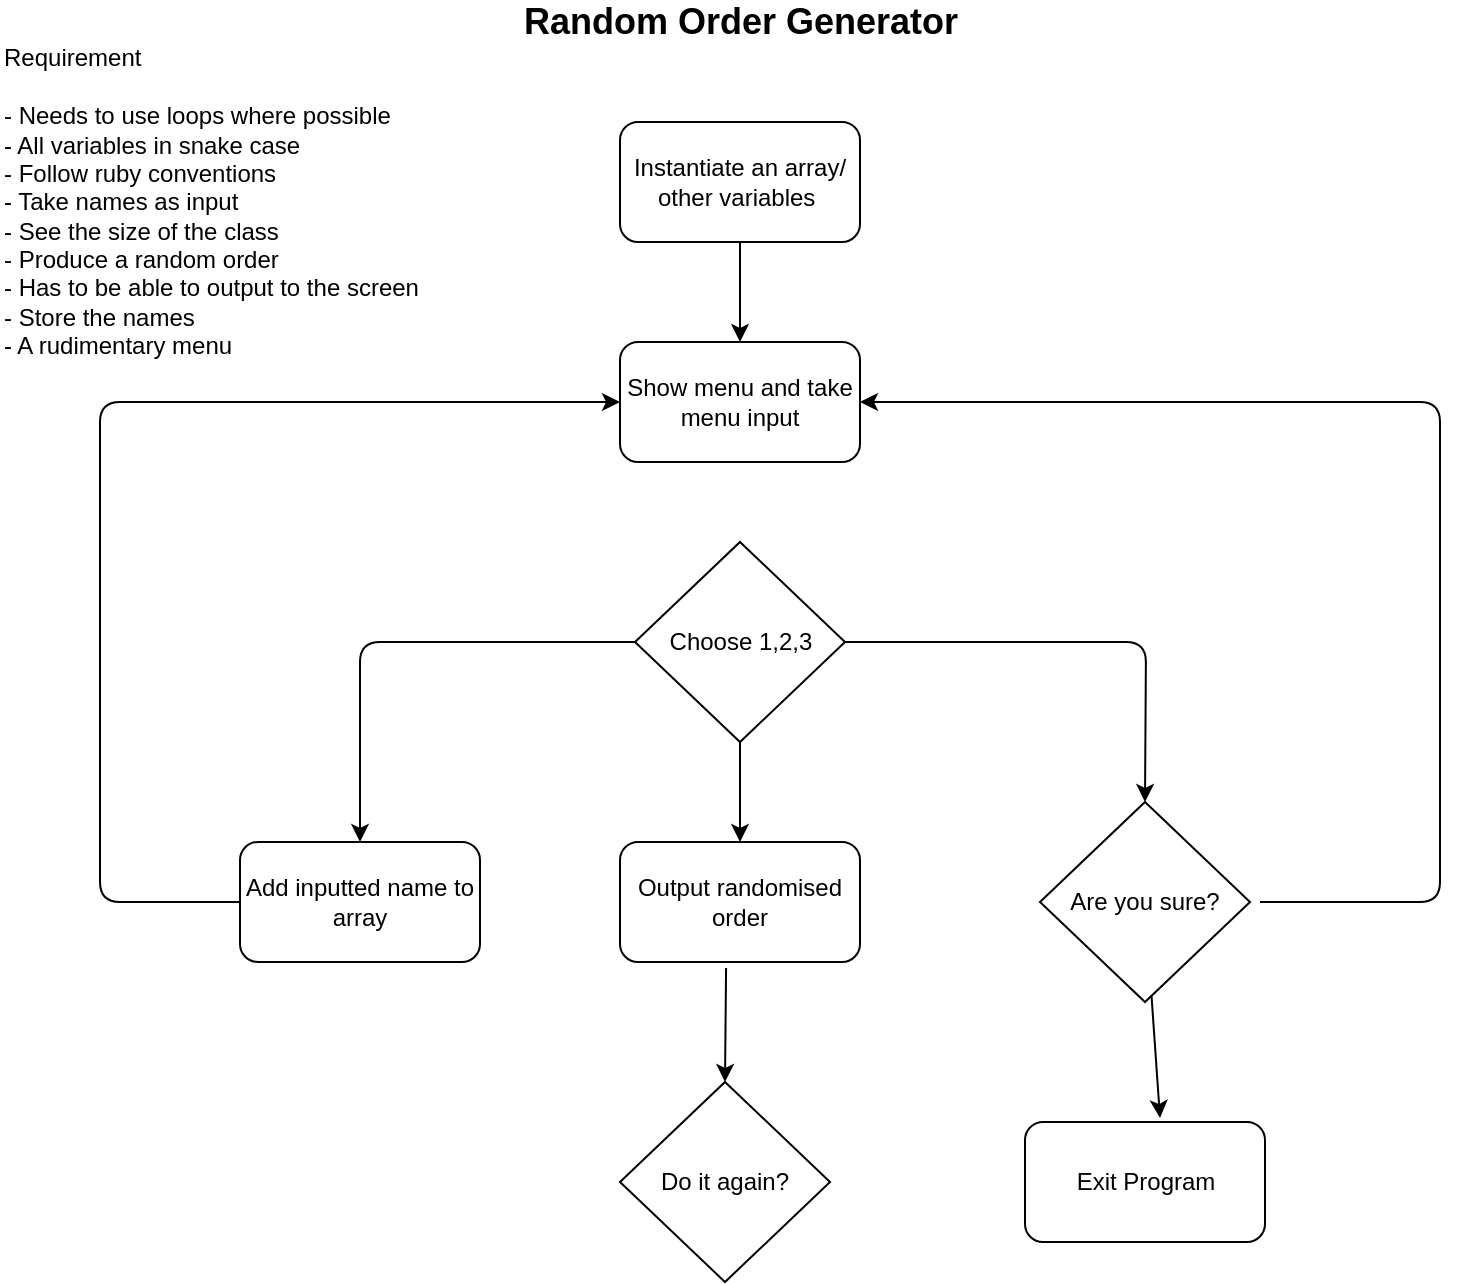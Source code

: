 <mxfile version="13.9.6" type="device"><diagram id="krnCTqMI_4WhJsn2ML-O" name="Page-1"><mxGraphModel dx="846" dy="446" grid="1" gridSize="10" guides="1" tooltips="1" connect="1" arrows="1" fold="1" page="1" pageScale="1" pageWidth="827" pageHeight="1169" math="0" shadow="0"><root><mxCell id="0"/><mxCell id="1" parent="0"/><mxCell id="qeJb2omT1EKF17pj5UN--1" value="&lt;b&gt;&lt;font style=&quot;font-size: 18px&quot;&gt;Random Order Generator&lt;/font&gt;&lt;/b&gt;" style="text;html=1;resizable=0;autosize=1;align=center;verticalAlign=middle;points=[];fillColor=none;strokeColor=none;rounded=0;" vertex="1" parent="1"><mxGeometry x="295" y="40" width="230" height="20" as="geometry"/></mxCell><mxCell id="qeJb2omT1EKF17pj5UN--5" value="Requirement&lt;br&gt;&lt;br&gt;- Needs to use loops where possible&lt;br&gt;- All variables in snake case&lt;br&gt;- Follow ruby conventions&lt;br&gt;- Take names as input&lt;br&gt;- See the size of the class&lt;br&gt;- Produce a random order&lt;br&gt;- Has to be able to output to the screen&lt;br&gt;- Store the names&lt;br&gt;- A rudimentary menu&amp;nbsp;" style="text;html=1;resizable=0;autosize=1;align=left;verticalAlign=middle;points=[];fillColor=none;strokeColor=none;rounded=0;" vertex="1" parent="1"><mxGeometry x="40" y="60" width="220" height="160" as="geometry"/></mxCell><mxCell id="qeJb2omT1EKF17pj5UN--6" value="Instantiate an array/ other variables&amp;nbsp;" style="rounded=1;whiteSpace=wrap;html=1;" vertex="1" parent="1"><mxGeometry x="350" y="100" width="120" height="60" as="geometry"/></mxCell><mxCell id="qeJb2omT1EKF17pj5UN--7" value="Show menu and take menu input" style="rounded=1;whiteSpace=wrap;html=1;" vertex="1" parent="1"><mxGeometry x="350" y="210" width="120" height="60" as="geometry"/></mxCell><mxCell id="qeJb2omT1EKF17pj5UN--8" value="Choose 1,2,3" style="rhombus;whiteSpace=wrap;html=1;" vertex="1" parent="1"><mxGeometry x="357.5" y="310" width="105" height="100" as="geometry"/></mxCell><mxCell id="qeJb2omT1EKF17pj5UN--9" value="Add inputted name to array" style="rounded=1;whiteSpace=wrap;html=1;" vertex="1" parent="1"><mxGeometry x="160" y="460" width="120" height="60" as="geometry"/></mxCell><mxCell id="qeJb2omT1EKF17pj5UN--10" value="Output randomised order" style="rounded=1;whiteSpace=wrap;html=1;" vertex="1" parent="1"><mxGeometry x="350" y="460" width="120" height="60" as="geometry"/></mxCell><mxCell id="qeJb2omT1EKF17pj5UN--12" value="Are you sure?" style="rhombus;whiteSpace=wrap;html=1;" vertex="1" parent="1"><mxGeometry x="560" y="440" width="105" height="100" as="geometry"/></mxCell><mxCell id="qeJb2omT1EKF17pj5UN--13" value="Exit Program" style="rounded=1;whiteSpace=wrap;html=1;" vertex="1" parent="1"><mxGeometry x="552.5" y="600" width="120" height="60" as="geometry"/></mxCell><mxCell id="qeJb2omT1EKF17pj5UN--16" value="Do it again?" style="rhombus;whiteSpace=wrap;html=1;" vertex="1" parent="1"><mxGeometry x="350" y="580" width="105" height="100" as="geometry"/></mxCell><mxCell id="qeJb2omT1EKF17pj5UN--18" value="" style="endArrow=classic;html=1;entryX=0.5;entryY=0;entryDx=0;entryDy=0;exitX=0.5;exitY=1;exitDx=0;exitDy=0;" edge="1" parent="1" source="qeJb2omT1EKF17pj5UN--6" target="qeJb2omT1EKF17pj5UN--7"><mxGeometry width="50" height="50" relative="1" as="geometry"><mxPoint x="380" y="210" as="sourcePoint"/><mxPoint x="430" y="160" as="targetPoint"/></mxGeometry></mxCell><mxCell id="qeJb2omT1EKF17pj5UN--19" value="" style="endArrow=classic;html=1;entryX=1;entryY=0.5;entryDx=0;entryDy=0;" edge="1" parent="1" target="qeJb2omT1EKF17pj5UN--7"><mxGeometry width="50" height="50" relative="1" as="geometry"><mxPoint x="670" y="490" as="sourcePoint"/><mxPoint x="420" y="220" as="targetPoint"/><Array as="points"><mxPoint x="760" y="490"/><mxPoint x="760" y="240"/></Array></mxGeometry></mxCell><mxCell id="qeJb2omT1EKF17pj5UN--20" value="" style="endArrow=classic;html=1;entryX=0;entryY=0.5;entryDx=0;entryDy=0;exitX=0;exitY=0.5;exitDx=0;exitDy=0;" edge="1" parent="1" source="qeJb2omT1EKF17pj5UN--9" target="qeJb2omT1EKF17pj5UN--7"><mxGeometry width="50" height="50" relative="1" as="geometry"><mxPoint x="90" y="490" as="sourcePoint"/><mxPoint x="320" y="220" as="targetPoint"/><Array as="points"><mxPoint x="90" y="490"/><mxPoint x="90" y="240"/></Array></mxGeometry></mxCell><mxCell id="qeJb2omT1EKF17pj5UN--21" value="" style="endArrow=classic;html=1;entryX=0.5;entryY=0;entryDx=0;entryDy=0;exitX=0;exitY=0.5;exitDx=0;exitDy=0;" edge="1" parent="1" source="qeJb2omT1EKF17pj5UN--8" target="qeJb2omT1EKF17pj5UN--9"><mxGeometry width="50" height="50" relative="1" as="geometry"><mxPoint x="220" y="360" as="sourcePoint"/><mxPoint x="420" y="370" as="targetPoint"/><Array as="points"><mxPoint x="220" y="360"/></Array></mxGeometry></mxCell><mxCell id="qeJb2omT1EKF17pj5UN--22" value="" style="endArrow=classic;html=1;entryX=0.5;entryY=0;entryDx=0;entryDy=0;exitX=0.5;exitY=1;exitDx=0;exitDy=0;" edge="1" parent="1" source="qeJb2omT1EKF17pj5UN--8" target="qeJb2omT1EKF17pj5UN--10"><mxGeometry width="50" height="50" relative="1" as="geometry"><mxPoint x="380" y="460" as="sourcePoint"/><mxPoint x="430" y="410" as="targetPoint"/></mxGeometry></mxCell><mxCell id="qeJb2omT1EKF17pj5UN--23" value="" style="endArrow=classic;html=1;entryX=0.5;entryY=0;entryDx=0;entryDy=0;exitX=1;exitY=0.5;exitDx=0;exitDy=0;" edge="1" parent="1" source="qeJb2omT1EKF17pj5UN--8" target="qeJb2omT1EKF17pj5UN--12"><mxGeometry width="50" height="50" relative="1" as="geometry"><mxPoint x="580" y="390" as="sourcePoint"/><mxPoint x="630" y="340" as="targetPoint"/><Array as="points"><mxPoint x="613" y="360"/></Array></mxGeometry></mxCell><mxCell id="qeJb2omT1EKF17pj5UN--24" value="" style="endArrow=classic;html=1;entryX=0.5;entryY=0;entryDx=0;entryDy=0;exitX=0.442;exitY=1.05;exitDx=0;exitDy=0;exitPerimeter=0;" edge="1" parent="1" source="qeJb2omT1EKF17pj5UN--10" target="qeJb2omT1EKF17pj5UN--16"><mxGeometry width="50" height="50" relative="1" as="geometry"><mxPoint x="370" y="580" as="sourcePoint"/><mxPoint x="420" y="530" as="targetPoint"/></mxGeometry></mxCell><mxCell id="qeJb2omT1EKF17pj5UN--25" value="" style="endArrow=classic;html=1;" edge="1" parent="1" source="qeJb2omT1EKF17pj5UN--12"><mxGeometry width="50" height="50" relative="1" as="geometry"><mxPoint x="520" y="570" as="sourcePoint"/><mxPoint x="620" y="598" as="targetPoint"/></mxGeometry></mxCell></root></mxGraphModel></diagram></mxfile>